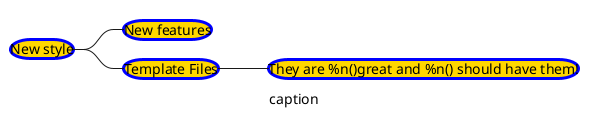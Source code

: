{
  "sha1": "129ej5nuhyuq041g7w566uha6wvsdlp",
  "insertion": {
    "when": "2024-05-30T20:48:19.538Z",
    "user": "plantuml@gmail.com"
  }
}
@startmindmap


<style>
node {
    Padding 0
    HorizontalAlignment center
    LineColor blue
    LineThickness 3.0
    BackgroundColor gold
    RoundCorner 40
}

</style>

* New style
** New features
** Template Files
*** They are %n()great and %n() should have them!

caption caption

@endmindmap
